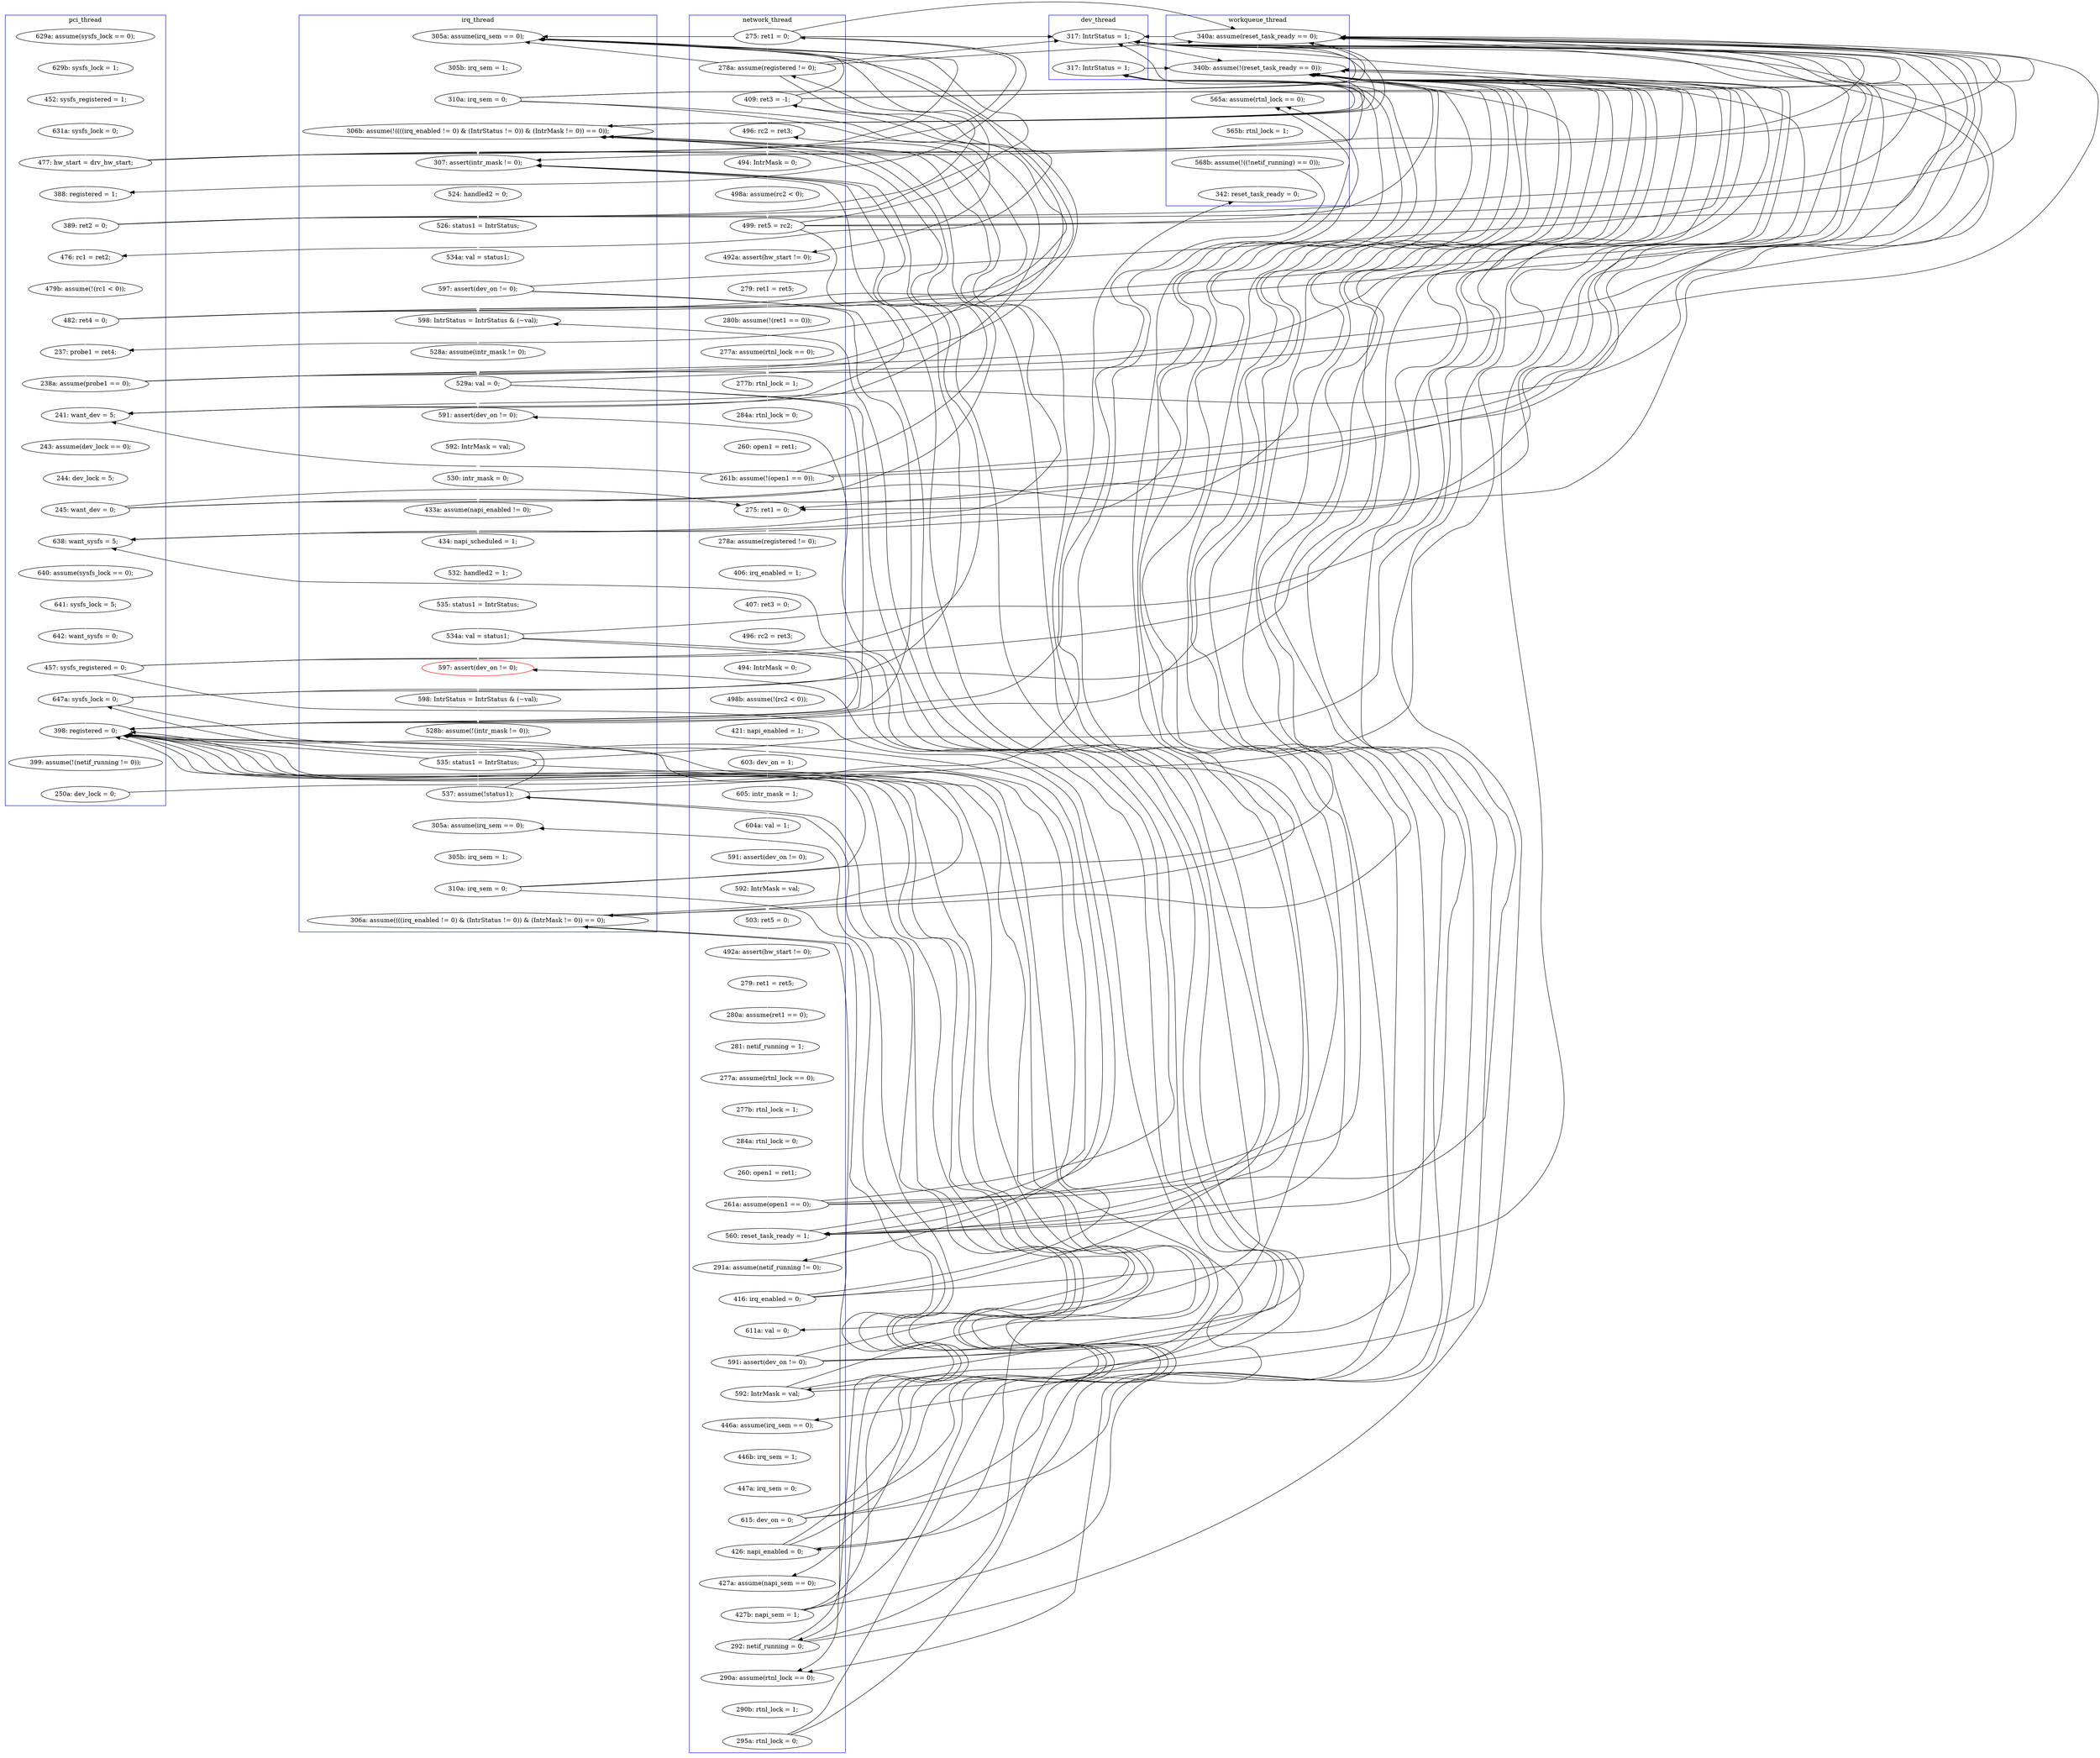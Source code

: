 digraph Counterexample {
	88 -> 115 [color = black, style = solid, constraint = false]
	69 -> 89 [color = black, style = solid, constraint = false]
	271 -> 292 [color = black, style = solid, constraint = false]
	261 -> 265 [color = white, style = solid]
	211 -> 213 [color = white, style = solid]
	274 -> 281 [color = white, style = solid]
	136 -> 138 [color = white, style = solid]
	61 -> 115 [color = black, style = solid, constraint = false]
	106 -> 115 [color = black, style = solid, constraint = false]
	114 -> 115 [color = black, style = solid, constraint = false]
	60 -> 65 [color = white, style = solid]
	42 -> 46 [color = white, style = solid]
	154 -> 155 [color = white, style = solid]
	95 -> 96 [color = white, style = solid]
	48 -> 89 [color = black, style = solid, constraint = false]
	112 -> 113 [color = white, style = solid]
	170 -> 173 [color = black, style = solid, constraint = false]
	93 -> 108 [color = black, style = solid, constraint = false]
	249 -> 274 [color = black, style = solid, constraint = false]
	185 -> 200 [color = black, style = solid, constraint = false]
	65 -> 68 [color = white, style = solid]
	55 -> 59 [color = black, style = solid, constraint = false]
	266 -> 267 [color = black, style = solid, constraint = false]
	271 -> 274 [color = black, style = solid, constraint = false]
	200 -> 205 [color = white, style = solid]
	69 -> 78 [color = black, style = solid, constraint = false]
	220 -> 227 [color = white, style = solid]
	61 -> 108 [color = black, style = solid, constraint = false]
	274 -> 275 [color = black, style = solid, constraint = false]
	69 -> 79 [color = white, style = solid]
	271 -> 275 [color = white, style = solid]
	108 -> 115 [color = black, style = solid, constraint = false]
	177 -> 178 [color = white, style = solid]
	88 -> 89 [color = black, style = solid, constraint = false]
	93 -> 170 [color = white, style = solid]
	279 -> 292 [color = black, style = solid, constraint = false]
	115 -> 274 [color = black, style = solid, constraint = false]
	85 -> 87 [color = white, style = solid]
	187 -> 191 [color = black, style = solid, constraint = false]
	101 -> 102 [color = white, style = solid]
	170 -> 185 [color = black, style = solid, constraint = false]
	224 -> 227 [color = black, style = solid, constraint = false]
	55 -> 108 [color = black, style = solid, constraint = false]
	274 -> 277 [color = black, style = solid, constraint = false]
	78 -> 115 [color = black, style = solid, constraint = false]
	179 -> 182 [color = white, style = solid]
	166 -> 185 [color = white, style = solid]
	277 -> 278 [color = white, style = solid]
	240 -> 251 [color = white, style = solid]
	185 -> 191 [color = white, style = solid]
	208 -> 210 [color = white, style = solid]
	88 -> 111 [color = black, style = solid, constraint = false]
	292 -> 293 [color = white, style = solid]
	145 -> 146 [color = white, style = solid]
	246 -> 247 [color = white, style = solid]
	173 -> 185 [color = black, style = solid, constraint = false]
	170 -> 176 [color = black, style = solid, constraint = false]
	249 -> 292 [color = black, style = solid, constraint = false]
	114 -> 274 [color = black, style = solid, constraint = false]
	274 -> 292 [color = black, style = solid, constraint = false]
	228 -> 230 [color = white, style = solid]
	88 -> 95 [color = white, style = solid]
	173 -> 274 [color = black, style = solid, constraint = false]
	293 -> 296 [color = white, style = solid]
	166 -> 274 [color = black, style = solid, constraint = false]
	256 -> 260 [color = white, style = solid]
	48 -> 55 [color = black, style = solid, constraint = false]
	82 -> 115 [color = black, style = solid, constraint = false]
	87 -> 88 [color = white, style = solid]
	273 -> 277 [color = white, style = solid]
	240 -> 274 [color = black, style = solid, constraint = false]
	224 -> 245 [color = white, style = solid]
	170 -> 274 [color = black, style = solid, constraint = false]
	252 -> 256 [color = white, style = solid]
	262 -> 265 [color = black, style = solid, constraint = false]
	114 -> 176 [color = white, style = solid]
	178 -> 179 [color = white, style = solid]
	93 -> 111 [color = black, style = solid, constraint = false]
	279 -> 281 [color = black, style = solid, constraint = false]
	60 -> 61 [color = black, style = solid, constraint = false]
	196 -> 200 [color = black, style = solid, constraint = false]
	247 -> 249 [color = white, style = solid]
	90 -> 93 [color = white, style = solid]
	162 -> 163 [color = white, style = solid]
	166 -> 170 [color = black, style = solid, constraint = false]
	166 -> 176 [color = black, style = solid, constraint = false]
	83 -> 85 [color = white, style = solid]
	61 -> 65 [color = black, style = solid, constraint = false]
	158 -> 159 [color = white, style = solid]
	282 -> 285 [color = white, style = solid]
	88 -> 108 [color = black, style = solid, constraint = false]
	132 -> 133 [color = white, style = solid]
	220 -> 274 [color = black, style = solid, constraint = false]
	78 -> 79 [color = black, style = solid, constraint = false]
	48 -> 108 [color = black, style = solid, constraint = false]
	187 -> 274 [color = black, style = solid, constraint = false]
	217 -> 220 [color = white, style = solid]
	176 -> 177 [color = white, style = solid]
	260 -> 274 [color = black, style = solid, constraint = false]
	237 -> 238 [color = white, style = solid]
	108 -> 170 [color = black, style = solid, constraint = false]
	39 -> 42 [color = white, style = solid]
	213 -> 292 [color = black, style = solid, constraint = false]
	115 -> 170 [color = black, style = solid, constraint = false]
	251 -> 252 [color = white, style = solid]
	166 -> 173 [color = black, style = solid, constraint = false]
	245 -> 246 [color = white, style = solid]
	108 -> 121 [color = black, style = solid, constraint = false]
	220 -> 292 [color = black, style = solid, constraint = false]
	114 -> 121 [color = black, style = solid, constraint = false]
	61 -> 78 [color = white, style = solid]
	78 -> 83 [color = white, style = solid]
	267 -> 268 [color = white, style = solid]
	99 -> 100 [color = white, style = solid]
	191 -> 196 [color = white, style = solid]
	275 -> 281 [color = black, style = solid, constraint = false]
	205 -> 206 [color = white, style = solid]
	213 -> 274 [color = black, style = solid, constraint = false]
	182 -> 200 [color = black, style = solid, constraint = false]
	273 -> 292 [color = black, style = solid, constraint = false]
	46 -> 48 [color = white, style = solid]
	266 -> 273 [color = white, style = solid]
	185 -> 274 [color = black, style = solid, constraint = false]
	173 -> 200 [color = black, style = solid, constraint = false]
	265 -> 266 [color = white, style = solid]
	133 -> 134 [color = white, style = solid]
	108 -> 274 [color = white, style = solid]
	150 -> 153 [color = white, style = solid]
	261 -> 292 [color = black, style = solid, constraint = false]
	55 -> 61 [color = white, style = solid]
	68 -> 69 [color = white, style = solid]
	146 -> 147 [color = white, style = solid]
	261 -> 262 [color = black, style = solid, constraint = false]
	69 -> 115 [color = black, style = solid, constraint = false]
	59 -> 60 [color = white, style = solid]
	113 -> 114 [color = white, style = solid]
	213 -> 224 [color = white, style = solid]
	79 -> 82 [color = white, style = solid]
	114 -> 170 [color = black, style = solid, constraint = false]
	61 -> 89 [color = black, style = solid, constraint = false]
	108 -> 111 [color = black, style = solid, constraint = false]
	173 -> 176 [color = black, style = solid, constraint = false]
	182 -> 187 [color = white, style = solid]
	262 -> 274 [color = black, style = solid, constraint = false]
	240 -> 292 [color = black, style = solid, constraint = false]
	60 -> 108 [color = black, style = solid, constraint = false]
	240 -> 245 [color = black, style = solid, constraint = false]
	82 -> 89 [color = black, style = solid, constraint = false]
	161 -> 162 [color = white, style = solid]
	224 -> 292 [color = black, style = solid, constraint = false]
	182 -> 185 [color = black, style = solid, constraint = false]
	182 -> 274 [color = black, style = solid, constraint = false]
	100 -> 101 [color = white, style = solid]
	249 -> 251 [color = black, style = solid, constraint = false]
	187 -> 200 [color = black, style = solid, constraint = false]
	260 -> 262 [color = white, style = solid]
	285 -> 292 [color = black, style = solid, constraint = false]
	60 -> 115 [color = black, style = solid, constraint = false]
	106 -> 121 [color = white, style = solid]
	82 -> 111 [color = white, style = solid]
	93 -> 115 [color = black, style = solid, constraint = false]
	196 -> 274 [color = black, style = solid, constraint = false]
	268 -> 271 [color = white, style = solid]
	220 -> 224 [color = black, style = solid, constraint = false]
	121 -> 123 [color = white, style = solid]
	149 -> 150 [color = white, style = solid]
	141 -> 145 [color = white, style = solid]
	106 -> 111 [color = black, style = solid, constraint = false]
	230 -> 234 [color = white, style = solid]
	82 -> 83 [color = black, style = solid, constraint = false]
	82 -> 108 [color = black, style = solid, constraint = false]
	93 -> 95 [color = black, style = solid, constraint = false]
	235 -> 237 [color = white, style = solid]
	210 -> 214 [color = white, style = solid]
	206 -> 208 [color = white, style = solid]
	262 -> 292 [color = black, style = solid, constraint = false]
	214 -> 217 [color = white, style = solid]
	213 -> 214 [color = black, style = solid, constraint = false]
	266 -> 274 [color = black, style = solid, constraint = false]
	210 -> 292 [color = black, style = solid, constraint = false]
	78 -> 108 [color = black, style = solid, constraint = false]
	111 -> 112 [color = white, style = solid]
	96 -> 99 [color = white, style = solid]
	38 -> 39 [color = white, style = solid]
	296 -> 299 [color = black, style = solid, constraint = false]
	160 -> 161 [color = white, style = solid]
	159 -> 160 [color = white, style = solid]
	48 -> 115 [color = black, style = solid, constraint = false]
	275 -> 292 [color = black, style = solid, constraint = false]
	278 -> 279 [color = white, style = solid]
	275 -> 277 [color = black, style = solid, constraint = false]
	55 -> 115 [color = black, style = solid, constraint = false]
	196 -> 211 [color = white, style = solid]
	271 -> 273 [color = black, style = solid, constraint = false]
	106 -> 108 [color = black, style = solid, constraint = false]
	78 -> 89 [color = black, style = solid, constraint = false]
	185 -> 187 [color = black, style = solid, constraint = false]
	115 -> 173 [color = white, style = solid]
	123 -> 132 [color = white, style = solid]
	224 -> 274 [color = black, style = solid, constraint = false]
	147 -> 149 [color = white, style = solid]
	163 -> 166 [color = white, style = solid]
	249 -> 261 [color = white, style = solid]
	153 -> 154 [color = white, style = solid]
	266 -> 292 [color = black, style = solid, constraint = false]
	196 -> 292 [color = black, style = solid, constraint = false]
	261 -> 274 [color = black, style = solid, constraint = false]
	103 -> 106 [color = white, style = solid]
	262 -> 267 [color = white, style = solid]
	210 -> 274 [color = black, style = solid, constraint = false]
	273 -> 275 [color = black, style = solid, constraint = false]
	89 -> 90 [color = white, style = solid]
	134 -> 136 [color = white, style = solid]
	187 -> 292 [color = white, style = solid]
	138 -> 141 [color = white, style = solid]
	281 -> 282 [color = white, style = solid]
	238 -> 240 [color = white, style = solid]
	273 -> 274 [color = black, style = solid, constraint = false]
	55 -> 89 [color = black, style = solid, constraint = false]
	234 -> 235 [color = white, style = solid]
	102 -> 103 [color = white, style = solid]
	155 -> 158 [color = white, style = solid]
	170 -> 200 [color = white, style = solid]
	115 -> 121 [color = black, style = solid, constraint = false]
	48 -> 59 [color = white, style = solid]
	69 -> 108 [color = black, style = solid, constraint = false]
	285 -> 299 [color = white, style = solid]
	210 -> 211 [color = black, style = solid, constraint = false]
	106 -> 170 [color = black, style = solid, constraint = false]
	115 -> 176 [color = black, style = solid, constraint = false]
	227 -> 228 [color = white, style = solid]
	60 -> 89 [color = black, style = solid, constraint = false]
	260 -> 261 [color = black, style = solid, constraint = false]
	260 -> 292 [color = black, style = solid, constraint = false]
	subgraph cluster7 {
		label = dev_thread
		color = blue
		173  [label = "317: IntrStatus = 1;"]
		115  [label = "317: IntrStatus = 1;"]
	}
	subgraph cluster3 {
		label = irq_thread
		color = blue
		275  [label = "306a: assume((((irq_enabled != 0) & (IntrStatus != 0)) & (IntrMask != 0)) == 0);"]
		230  [label = "530: intr_mask = 0;"]
		262  [label = "537: assume(!status1);"]
		170  [label = "306b: assume(!((((irq_enabled != 0) & (IntrStatus != 0)) & (IntrMask != 0)) == 0));"]
		214  [label = "598: IntrStatus = IntrStatus & (~val);"]
		237  [label = "532: handled2 = 1;"]
		210  [label = "597: assert(dev_on != 0);"]
		89  [label = "305a: assume(irq_sem == 0);"]
		205  [label = "524: handled2 = 0;"]
		240  [label = "534a: val = status1;"]
		234  [label = "433a: assume(napi_enabled != 0);"]
		260  [label = "535: status1 = IntrStatus;"]
		268  [label = "305b: irq_sem = 1;"]
		271  [label = "310a: irq_sem = 0;"]
		252  [label = "598: IntrStatus = IntrStatus & (~val);"]
		267  [label = "305a: assume(irq_sem == 0);"]
		220  [label = "529a: val = 0;"]
		235  [label = "434: napi_scheduled = 1;"]
		217  [label = "528a: assume(intr_mask != 0);"]
		251  [label = "597: assert(dev_on != 0);", color = red]
		93  [label = "310a: irq_sem = 0;"]
		238  [label = "535: status1 = IntrStatus;"]
		90  [label = "305b: irq_sem = 1;"]
		256  [label = "528b: assume(!(intr_mask != 0));"]
		227  [label = "591: assert(dev_on != 0);"]
		208  [label = "534a: val = status1;"]
		206  [label = "526: status1 = IntrStatus;"]
		200  [label = "307: assert(intr_mask != 0);"]
		228  [label = "592: IntrMask = val;"]
	}
	subgraph cluster1 {
		label = pci_thread
		color = blue
		111  [label = "241: want_dev = 5;"]
		38  [label = "629a: assume(sysfs_lock == 0);"]
		176  [label = "638: want_sysfs = 5;"]
		179  [label = "642: want_sysfs = 0;"]
		69  [label = "482: ret4 = 0;"]
		113  [label = "244: dev_lock = 5;"]
		187  [label = "647a: sysfs_lock = 0;"]
		82  [label = "238a: assume(probe1 == 0);"]
		65  [label = "476: rc1 = ret2;"]
		178  [label = "641: sysfs_lock = 5;"]
		112  [label = "243: assume(dev_lock == 0);"]
		39  [label = "629b: sysfs_lock = 1;"]
		68  [label = "479b: assume(!(rc1 < 0));"]
		292  [label = "398: registered = 0;"]
		182  [label = "457: sysfs_registered = 0;"]
		60  [label = "389: ret2 = 0;"]
		46  [label = "631a: sysfs_lock = 0;"]
		48  [label = "477: hw_start = drv_hw_start;"]
		177  [label = "640: assume(sysfs_lock == 0);"]
		79  [label = "237: probe1 = ret4;"]
		59  [label = "388: registered = 1;"]
		114  [label = "245: want_dev = 0;"]
		42  [label = "452: sysfs_registered = 1;"]
		293  [label = "399: assume(!(netif_running != 0));"]
		296  [label = "250a: dev_lock = 0;"]
	}
	subgraph cluster5 {
		label = workqueue_thread
		color = blue
		285  [label = "568b: assume(!((!netif_running) == 0));"]
		299  [label = "342: reset_task_ready = 0;"]
		282  [label = "565b: rtnl_lock = 1;"]
		108  [label = "340a: assume(reset_task_ready == 0);"]
		274  [label = "340b: assume(!(reset_task_ready == 0));"]
		281  [label = "565a: assume(rtnl_lock == 0);"]
	}
	subgraph cluster2 {
		label = network_thread
		color = blue
		99  [label = "280b: assume(!(ret1 == 0));"]
		159  [label = "281: netif_running = 1;"]
		261  [label = "426: napi_enabled = 0;"]
		247  [label = "447a: irq_sem = 0;"]
		166  [label = "261a: assume(open1 == 0);"]
		150  [label = "592: IntrMask = val;"]
		96  [label = "279: ret1 = ret5;"]
		106  [label = "261b: assume(!(open1 == 0));"]
		273  [label = "292: netif_running = 0;"]
		83  [label = "496: rc2 = ret3;"]
		163  [label = "260: open1 = ret1;"]
		154  [label = "492a: assert(hw_start != 0);"]
		78  [label = "409: ret3 = -1;"]
		146  [label = "605: intr_mask = 1;"]
		191  [label = "291a: assume(netif_running != 0);"]
		185  [label = "560: reset_task_ready = 1;"]
		88  [label = "499: ret5 = rc2;"]
		246  [label = "446b: irq_sem = 1;"]
		155  [label = "279: ret1 = ret5;"]
		279  [label = "295a: rtnl_lock = 0;"]
		85  [label = "494: IntrMask = 0;"]
		61  [label = "278a: assume(registered != 0);"]
		213  [label = "591: assert(dev_on != 0);"]
		278  [label = "290b: rtnl_lock = 1;"]
		145  [label = "603: dev_on = 1;"]
		136  [label = "494: IntrMask = 0;"]
		149  [label = "591: assert(dev_on != 0);"]
		87  [label = "498a: assume(rc2 < 0);"]
		123  [label = "278a: assume(registered != 0);"]
		158  [label = "280a: assume(ret1 == 0);"]
		196  [label = "416: irq_enabled = 0;"]
		277  [label = "290a: assume(rtnl_lock == 0);"]
		95  [label = "492a: assert(hw_start != 0);"]
		138  [label = "498b: assume(!(rc2 < 0));"]
		134  [label = "496: rc2 = ret3;"]
		211  [label = "611a: val = 0;"]
		55  [label = "275: ret1 = 0;"]
		162  [label = "284a: rtnl_lock = 0;"]
		249  [label = "615: dev_on = 0;"]
		141  [label = "421: napi_enabled = 1;"]
		103  [label = "260: open1 = ret1;"]
		100  [label = "277a: assume(rtnl_lock == 0);"]
		245  [label = "446a: assume(irq_sem == 0);"]
		224  [label = "592: IntrMask = val;"]
		121  [label = "275: ret1 = 0;"]
		132  [label = "406: irq_enabled = 1;"]
		101  [label = "277b: rtnl_lock = 1;"]
		133  [label = "407: ret3 = 0;"]
		153  [label = "503: ret5 = 0;"]
		266  [label = "427b: napi_sem = 1;"]
		161  [label = "277b: rtnl_lock = 1;"]
		102  [label = "284a: rtnl_lock = 0;"]
		147  [label = "604a: val = 1;"]
		265  [label = "427a: assume(napi_sem == 0);"]
		160  [label = "277a: assume(rtnl_lock == 0);"]
	}
}